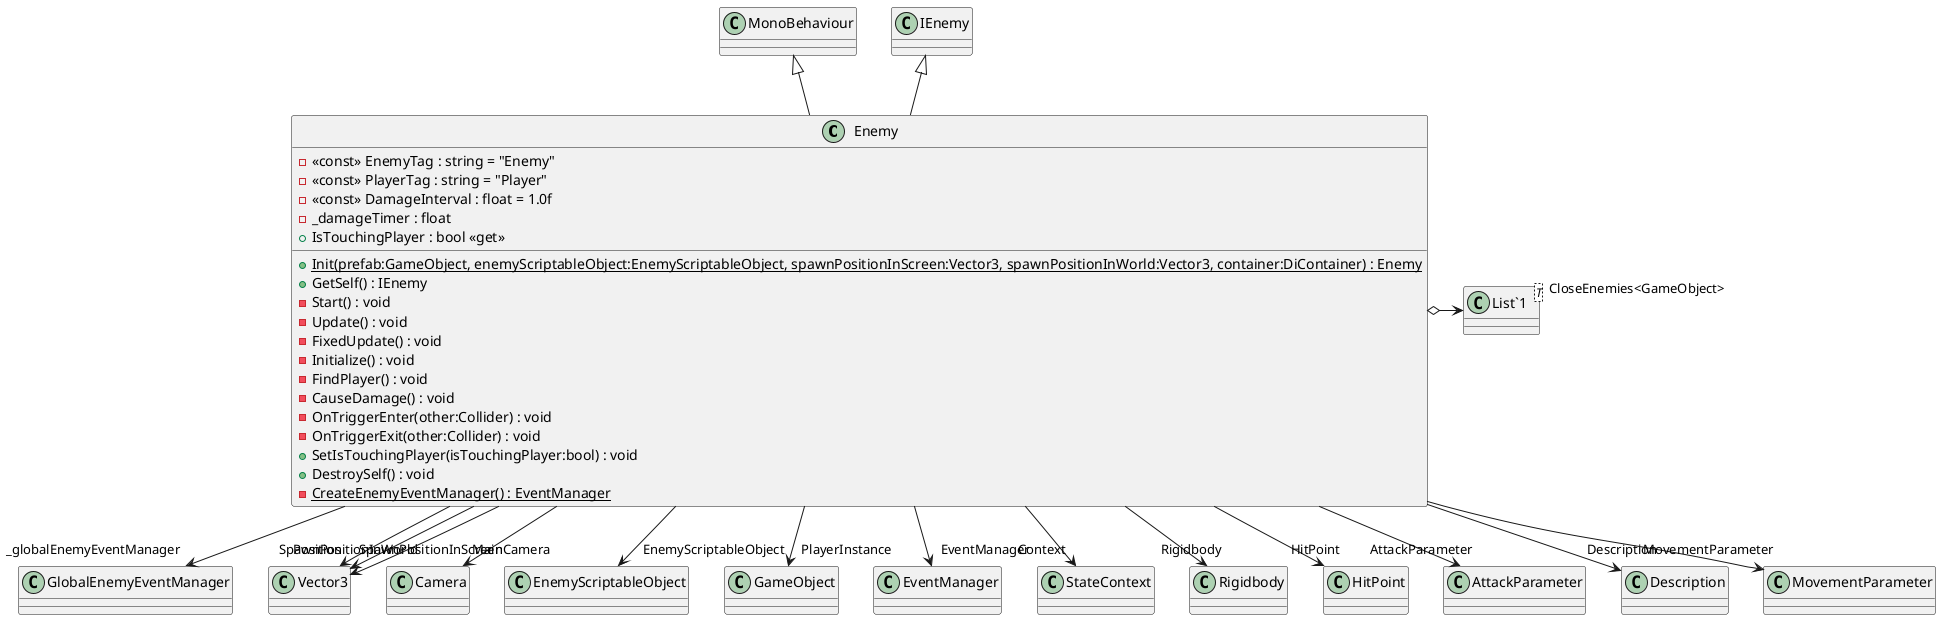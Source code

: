 @startuml
class Enemy {
    - <<const>> EnemyTag : string = "Enemy"
    - <<const>> PlayerTag : string = "Player"
    - <<const>> DamageInterval : float = 1.0f
    - _damageTimer : float
    + IsTouchingPlayer : bool <<get>>
    + {static} Init(prefab:GameObject, enemyScriptableObject:EnemyScriptableObject, spawnPositionInScreen:Vector3, spawnPositionInWorld:Vector3, container:DiContainer) : Enemy
    + GetSelf() : IEnemy
    - Start() : void
    - Update() : void
    - FixedUpdate() : void
    - Initialize() : void
    - FindPlayer() : void
    - CauseDamage() : void
    - OnTriggerEnter(other:Collider) : void
    - OnTriggerExit(other:Collider) : void
    + SetIsTouchingPlayer(isTouchingPlayer:bool) : void
    + DestroySelf() : void
    - {static} CreateEnemyEventManager() : EventManager
}
class "List`1"<T> {
}
MonoBehaviour <|-- Enemy
IEnemy <|-- Enemy
Enemy --> "_globalEnemyEventManager" GlobalEnemyEventManager
Enemy --> "Position" Vector3
Enemy --> "MainCamera" Camera
Enemy --> "EnemyScriptableObject" EnemyScriptableObject
Enemy --> "PlayerInstance" GameObject
Enemy --> "EventManager" EventManager
Enemy --> "Context" StateContext
Enemy --> "Rigidbody" Rigidbody
Enemy o-> "CloseEnemies<GameObject>" "List`1"
Enemy --> "SpawnPositionInScreen" Vector3
Enemy --> "SpawnPositionInWorld" Vector3
Enemy --> "HitPoint" HitPoint
Enemy --> "AttackParameter" AttackParameter
Enemy --> "Description" Description
Enemy --> "MovementParameter" MovementParameter
@enduml
